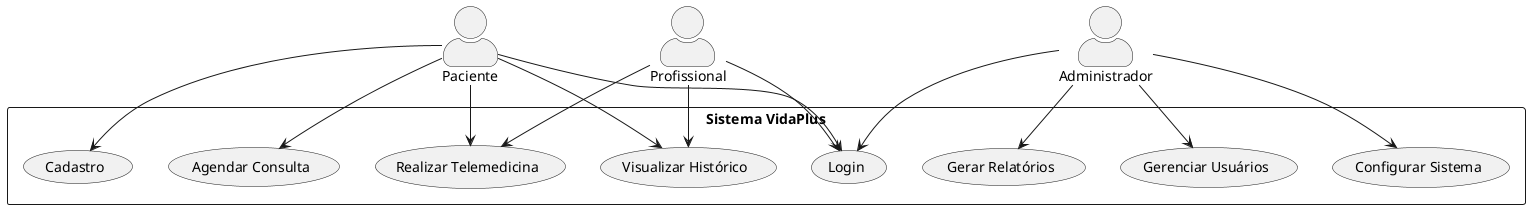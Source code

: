 @startuml Diagrama de Caso de Uso
skinparam actorStyle awesome
skinparam packageStyle rectangle

actor Paciente
actor Profissional
actor Administrador

rectangle "Sistema VidaPlus" {
    usecase "Login" as UC1
    usecase "Cadastro" as UC2
    usecase "Agendar Consulta" as UC3
    usecase "Realizar Telemedicina" as UC4
    usecase "Visualizar Histórico" as UC5
    usecase "Gerenciar Usuários" as UC6
    usecase "Gerar Relatórios" as UC7
    usecase "Configurar Sistema" as UC8
}

Paciente --> UC1
Paciente --> UC2
Paciente --> UC3
Paciente --> UC4
Paciente --> UC5

Profissional --> UC1
Profissional --> UC4
Profissional --> UC5

Administrador --> UC1
Administrador --> UC6
Administrador --> UC7
Administrador --> UC8
@enduml

@startuml Diagrama de Classe
skinparam classAttributeIconSize 0

class Usuario {
    -id: int
    -nome: string
    -email: string
    -senha: string
    +login()
    +logout()
}

class Paciente {
    -cpf: string
    -dataNascimento: date
    -telefone: string
    +agendarConsulta()
    +visualizarHistorico()
}

class Profissional {
    -crm: string
    -especialidade: string
    +realizarConsulta()
    +gerarReceita()
}

class Consulta {
    -id: int
    -data: datetime
    -tipo: string
    -status: string
    +agendar()
    +cancelar()
}

class Administrador {
    +gerenciarUsuarios()
    +gerarRelatorios()
    +configurarSistema()
}

Paciente --|> Usuario
Profissional --|> Usuario
Administrador --|> Usuario
Consulta "1" -- "1" Paciente
Consulta "1" -- "1" Profissional
@enduml

@startuml Diagrama ER
!define table(x) class x << (T,#FFAAAA) >>
!define primary_key(x) <u>x</u>
!define foreign_key(x) #x#

skinparam class {
    BackgroundColor white
    ArrowColor black
    BorderColor black
}

table(usuarios) {
    primary_key(id): int
    nome: varchar
    email: varchar
    senha: varchar
    tipo: varchar
}

table(pacientes) {
    primary_key(id): int
    foreign_key(usuario_id): int
    cpf: varchar
    data_nascimento: date
    telefone: varchar
}

table(profissionais) {
    primary_key(id): int
    foreign_key(usuario_id): int
    crm: varchar
    especialidade: varchar
}

table(consultas) {
    primary_key(id): int
    foreign_key(paciente_id): int
    foreign_key(profissional_id): int
    data: datetime
    tipo: varchar
    status: varchar
}

usuarios "1" -- "1" pacientes
usuarios "1" -- "1" profissionais
pacientes "1" -- "*" consultas
profissionais "1" -- "*" consultas
@enduml 